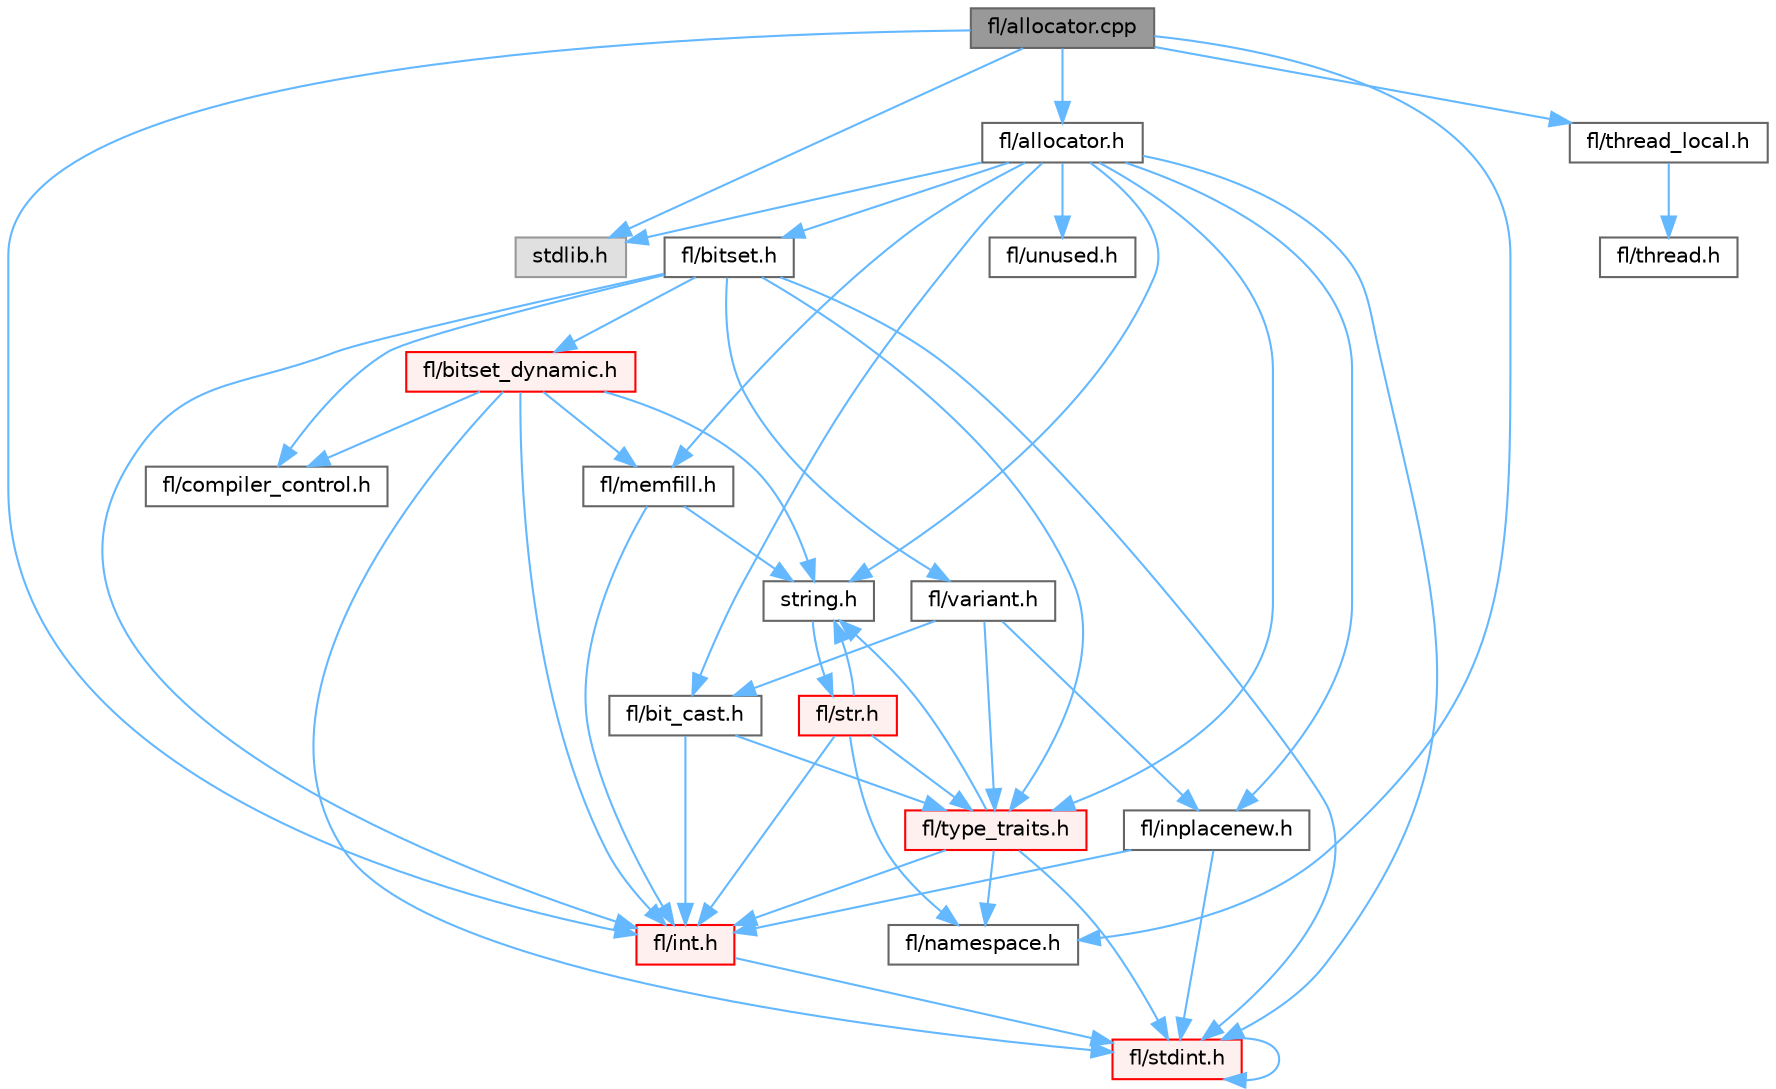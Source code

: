 digraph "fl/allocator.cpp"
{
 // INTERACTIVE_SVG=YES
 // LATEX_PDF_SIZE
  bgcolor="transparent";
  edge [fontname=Helvetica,fontsize=10,labelfontname=Helvetica,labelfontsize=10];
  node [fontname=Helvetica,fontsize=10,shape=box,height=0.2,width=0.4];
  Node1 [id="Node000001",label="fl/allocator.cpp",height=0.2,width=0.4,color="gray40", fillcolor="grey60", style="filled", fontcolor="black",tooltip=" "];
  Node1 -> Node2 [id="edge1_Node000001_Node000002",color="steelblue1",style="solid",tooltip=" "];
  Node2 [id="Node000002",label="stdlib.h",height=0.2,width=0.4,color="grey60", fillcolor="#E0E0E0", style="filled",tooltip=" "];
  Node1 -> Node3 [id="edge2_Node000001_Node000003",color="steelblue1",style="solid",tooltip=" "];
  Node3 [id="Node000003",label="fl/allocator.h",height=0.2,width=0.4,color="grey40", fillcolor="white", style="filled",URL="$da/da9/allocator_8h.html",tooltip=" "];
  Node3 -> Node2 [id="edge3_Node000003_Node000002",color="steelblue1",style="solid",tooltip=" "];
  Node3 -> Node4 [id="edge4_Node000003_Node000004",color="steelblue1",style="solid",tooltip=" "];
  Node4 [id="Node000004",label="string.h",height=0.2,width=0.4,color="grey40", fillcolor="white", style="filled",URL="$da/d66/string_8h.html",tooltip=" "];
  Node4 -> Node5 [id="edge5_Node000004_Node000005",color="steelblue1",style="solid",tooltip=" "];
  Node5 [id="Node000005",label="fl/str.h",height=0.2,width=0.4,color="red", fillcolor="#FFF0F0", style="filled",URL="$d1/d93/str_8h.html",tooltip=" "];
  Node5 -> Node6 [id="edge6_Node000005_Node000006",color="steelblue1",style="solid",tooltip=" "];
  Node6 [id="Node000006",label="fl/int.h",height=0.2,width=0.4,color="red", fillcolor="#FFF0F0", style="filled",URL="$d3/d7e/int_8h.html",tooltip=" "];
  Node6 -> Node7 [id="edge7_Node000006_Node000007",color="steelblue1",style="solid",tooltip=" "];
  Node7 [id="Node000007",label="fl/stdint.h",height=0.2,width=0.4,color="red", fillcolor="#FFF0F0", style="filled",URL="$df/dd8/stdint_8h.html",tooltip=" "];
  Node7 -> Node7 [id="edge8_Node000007_Node000007",color="steelblue1",style="solid",tooltip=" "];
  Node5 -> Node4 [id="edge9_Node000005_Node000004",color="steelblue1",style="solid",tooltip=" "];
  Node5 -> Node18 [id="edge10_Node000005_Node000018",color="steelblue1",style="solid",tooltip=" "];
  Node18 [id="Node000018",label="fl/namespace.h",height=0.2,width=0.4,color="grey40", fillcolor="white", style="filled",URL="$df/d2a/namespace_8h.html",tooltip="Implements the FastLED namespace macros."];
  Node5 -> Node17 [id="edge11_Node000005_Node000017",color="steelblue1",style="solid",tooltip=" "];
  Node17 [id="Node000017",label="fl/type_traits.h",height=0.2,width=0.4,color="red", fillcolor="#FFF0F0", style="filled",URL="$df/d63/type__traits_8h.html",tooltip=" "];
  Node17 -> Node4 [id="edge12_Node000017_Node000004",color="steelblue1",style="solid",tooltip=" "];
  Node17 -> Node7 [id="edge13_Node000017_Node000007",color="steelblue1",style="solid",tooltip=" "];
  Node17 -> Node18 [id="edge14_Node000017_Node000018",color="steelblue1",style="solid",tooltip=" "];
  Node17 -> Node6 [id="edge15_Node000017_Node000006",color="steelblue1",style="solid",tooltip=" "];
  Node3 -> Node29 [id="edge16_Node000003_Node000029",color="steelblue1",style="solid",tooltip=" "];
  Node29 [id="Node000029",label="fl/inplacenew.h",height=0.2,width=0.4,color="grey40", fillcolor="white", style="filled",URL="$db/d36/inplacenew_8h.html",tooltip=" "];
  Node29 -> Node7 [id="edge17_Node000029_Node000007",color="steelblue1",style="solid",tooltip=" "];
  Node29 -> Node6 [id="edge18_Node000029_Node000006",color="steelblue1",style="solid",tooltip=" "];
  Node3 -> Node44 [id="edge19_Node000003_Node000044",color="steelblue1",style="solid",tooltip=" "];
  Node44 [id="Node000044",label="fl/memfill.h",height=0.2,width=0.4,color="grey40", fillcolor="white", style="filled",URL="$d0/dda/memfill_8h.html",tooltip=" "];
  Node44 -> Node4 [id="edge20_Node000044_Node000004",color="steelblue1",style="solid",tooltip=" "];
  Node44 -> Node6 [id="edge21_Node000044_Node000006",color="steelblue1",style="solid",tooltip=" "];
  Node3 -> Node17 [id="edge22_Node000003_Node000017",color="steelblue1",style="solid",tooltip=" "];
  Node3 -> Node47 [id="edge23_Node000003_Node000047",color="steelblue1",style="solid",tooltip=" "];
  Node47 [id="Node000047",label="fl/unused.h",height=0.2,width=0.4,color="grey40", fillcolor="white", style="filled",URL="$d8/d4b/unused_8h.html",tooltip=" "];
  Node3 -> Node32 [id="edge24_Node000003_Node000032",color="steelblue1",style="solid",tooltip=" "];
  Node32 [id="Node000032",label="fl/bit_cast.h",height=0.2,width=0.4,color="grey40", fillcolor="white", style="filled",URL="$df/d72/bit__cast_8h.html",tooltip=" "];
  Node32 -> Node17 [id="edge25_Node000032_Node000017",color="steelblue1",style="solid",tooltip=" "];
  Node32 -> Node6 [id="edge26_Node000032_Node000006",color="steelblue1",style="solid",tooltip=" "];
  Node3 -> Node7 [id="edge27_Node000003_Node000007",color="steelblue1",style="solid",tooltip=" "];
  Node3 -> Node48 [id="edge28_Node000003_Node000048",color="steelblue1",style="solid",tooltip=" "];
  Node48 [id="Node000048",label="fl/bitset.h",height=0.2,width=0.4,color="grey40", fillcolor="white", style="filled",URL="$d1/d69/bitset_8h.html",tooltip=" "];
  Node48 -> Node49 [id="edge29_Node000048_Node000049",color="steelblue1",style="solid",tooltip=" "];
  Node49 [id="Node000049",label="fl/bitset_dynamic.h",height=0.2,width=0.4,color="red", fillcolor="#FFF0F0", style="filled",URL="$de/d7a/bitset__dynamic_8h.html",tooltip=" "];
  Node49 -> Node7 [id="edge30_Node000049_Node000007",color="steelblue1",style="solid",tooltip=" "];
  Node49 -> Node6 [id="edge31_Node000049_Node000006",color="steelblue1",style="solid",tooltip=" "];
  Node49 -> Node4 [id="edge32_Node000049_Node000004",color="steelblue1",style="solid",tooltip=" "];
  Node49 -> Node44 [id="edge33_Node000049_Node000044",color="steelblue1",style="solid",tooltip=" "];
  Node49 -> Node16 [id="edge34_Node000049_Node000016",color="steelblue1",style="solid",tooltip=" "];
  Node16 [id="Node000016",label="fl/compiler_control.h",height=0.2,width=0.4,color="grey40", fillcolor="white", style="filled",URL="$d4/d54/compiler__control_8h.html",tooltip=" "];
  Node48 -> Node17 [id="edge35_Node000048_Node000017",color="steelblue1",style="solid",tooltip=" "];
  Node48 -> Node40 [id="edge36_Node000048_Node000040",color="steelblue1",style="solid",tooltip=" "];
  Node40 [id="Node000040",label="fl/variant.h",height=0.2,width=0.4,color="grey40", fillcolor="white", style="filled",URL="$d6/d10/variant_8h.html",tooltip=" "];
  Node40 -> Node29 [id="edge37_Node000040_Node000029",color="steelblue1",style="solid",tooltip=" "];
  Node40 -> Node17 [id="edge38_Node000040_Node000017",color="steelblue1",style="solid",tooltip=" "];
  Node40 -> Node32 [id="edge39_Node000040_Node000032",color="steelblue1",style="solid",tooltip=" "];
  Node48 -> Node7 [id="edge40_Node000048_Node000007",color="steelblue1",style="solid",tooltip=" "];
  Node48 -> Node6 [id="edge41_Node000048_Node000006",color="steelblue1",style="solid",tooltip=" "];
  Node48 -> Node16 [id="edge42_Node000048_Node000016",color="steelblue1",style="solid",tooltip=" "];
  Node1 -> Node18 [id="edge43_Node000001_Node000018",color="steelblue1",style="solid",tooltip=" "];
  Node1 -> Node6 [id="edge44_Node000001_Node000006",color="steelblue1",style="solid",tooltip=" "];
  Node1 -> Node50 [id="edge45_Node000001_Node000050",color="steelblue1",style="solid",tooltip=" "];
  Node50 [id="Node000050",label="fl/thread_local.h",height=0.2,width=0.4,color="grey40", fillcolor="white", style="filled",URL="$d8/d7a/thread__local_8h.html",tooltip=" "];
  Node50 -> Node36 [id="edge46_Node000050_Node000036",color="steelblue1",style="solid",tooltip=" "];
  Node36 [id="Node000036",label="fl/thread.h",height=0.2,width=0.4,color="grey40", fillcolor="white", style="filled",URL="$db/dd5/thread_8h.html",tooltip=" "];
}
